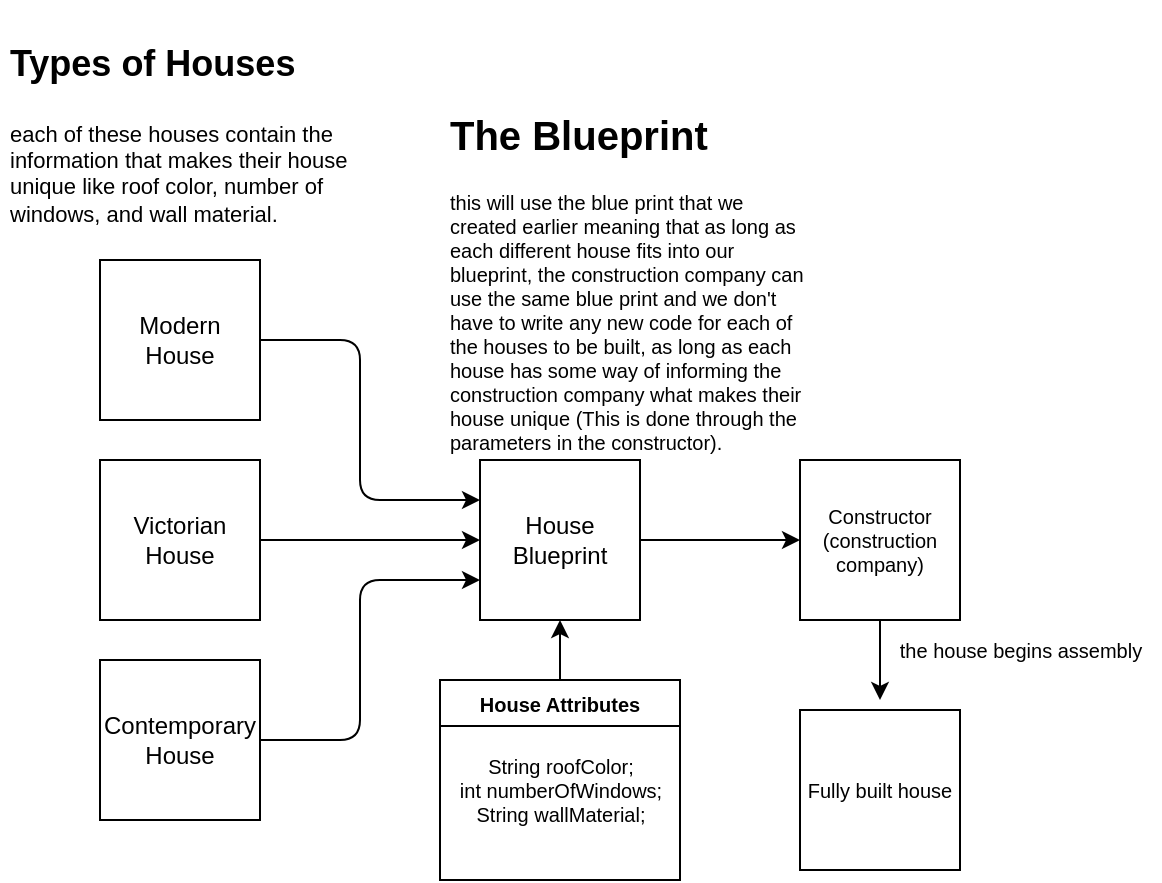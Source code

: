 <mxfile>
    <diagram id="vIq7jO7axiMm3paLur8q" name="Page-1">
        <mxGraphModel dx="591" dy="253" grid="1" gridSize="10" guides="1" tooltips="1" connect="1" arrows="1" fold="1" page="1" pageScale="1" pageWidth="850" pageHeight="1100" math="0" shadow="0">
            <root>
                <mxCell id="0"/>
                <mxCell id="1" parent="0"/>
                <mxCell id="13" style="edgeStyle=none;html=1;exitX=1;exitY=0.5;exitDx=0;exitDy=0;entryX=0;entryY=0.25;entryDx=0;entryDy=0;" parent="1" source="2" target="9" edge="1">
                    <mxGeometry relative="1" as="geometry">
                        <Array as="points">
                            <mxPoint x="400" y="340"/>
                            <mxPoint x="400" y="420"/>
                        </Array>
                    </mxGeometry>
                </mxCell>
                <mxCell id="2" value="" style="whiteSpace=wrap;html=1;aspect=fixed;" parent="1" vertex="1">
                    <mxGeometry x="270" y="300" width="80" height="80" as="geometry"/>
                </mxCell>
                <mxCell id="3" value="Modern House" style="text;html=1;strokeColor=none;fillColor=none;align=center;verticalAlign=middle;whiteSpace=wrap;rounded=0;" parent="1" vertex="1">
                    <mxGeometry x="280" y="325" width="60" height="30" as="geometry"/>
                </mxCell>
                <mxCell id="12" style="edgeStyle=none;html=1;exitX=1;exitY=0.5;exitDx=0;exitDy=0;entryX=0;entryY=0.5;entryDx=0;entryDy=0;" parent="1" source="4" target="9" edge="1">
                    <mxGeometry relative="1" as="geometry"/>
                </mxCell>
                <mxCell id="4" value="" style="whiteSpace=wrap;html=1;aspect=fixed;" parent="1" vertex="1">
                    <mxGeometry x="270" y="400" width="80" height="80" as="geometry"/>
                </mxCell>
                <mxCell id="5" value="Victorian&lt;br&gt;House" style="text;html=1;strokeColor=none;fillColor=none;align=center;verticalAlign=middle;whiteSpace=wrap;rounded=0;" parent="1" vertex="1">
                    <mxGeometry x="280" y="425" width="60" height="30" as="geometry"/>
                </mxCell>
                <mxCell id="11" style="edgeStyle=none;html=1;exitX=1;exitY=0.5;exitDx=0;exitDy=0;entryX=0;entryY=0.75;entryDx=0;entryDy=0;" parent="1" source="6" target="9" edge="1">
                    <mxGeometry relative="1" as="geometry">
                        <mxPoint x="400" y="470" as="targetPoint"/>
                        <Array as="points">
                            <mxPoint x="400" y="540"/>
                            <mxPoint x="400" y="460"/>
                        </Array>
                    </mxGeometry>
                </mxCell>
                <mxCell id="6" value="" style="whiteSpace=wrap;html=1;aspect=fixed;" parent="1" vertex="1">
                    <mxGeometry x="270" y="500" width="80" height="80" as="geometry"/>
                </mxCell>
                <mxCell id="7" value="Contemporary&lt;br&gt;House" style="text;html=1;strokeColor=none;fillColor=none;align=center;verticalAlign=middle;whiteSpace=wrap;rounded=0;" parent="1" vertex="1">
                    <mxGeometry x="280" y="525" width="60" height="30" as="geometry"/>
                </mxCell>
                <mxCell id="16" style="edgeStyle=none;html=1;exitX=1;exitY=0.5;exitDx=0;exitDy=0;fontSize=10;" parent="1" source="9" target="17" edge="1">
                    <mxGeometry relative="1" as="geometry">
                        <mxPoint x="620" y="440" as="targetPoint"/>
                    </mxGeometry>
                </mxCell>
                <mxCell id="21" style="edgeStyle=none;html=1;exitX=0.5;exitY=0;exitDx=0;exitDy=0;entryX=0.5;entryY=1;entryDx=0;entryDy=0;fontSize=10;" parent="1" source="18" target="9" edge="1">
                    <mxGeometry relative="1" as="geometry"/>
                </mxCell>
                <mxCell id="9" value="" style="whiteSpace=wrap;html=1;aspect=fixed;" parent="1" vertex="1">
                    <mxGeometry x="460" y="400" width="80" height="80" as="geometry"/>
                </mxCell>
                <mxCell id="10" value="House&lt;br&gt;Blueprint&lt;br&gt;" style="text;html=1;strokeColor=none;fillColor=none;align=center;verticalAlign=middle;whiteSpace=wrap;rounded=0;" parent="1" vertex="1">
                    <mxGeometry x="470" y="425" width="60" height="30" as="geometry"/>
                </mxCell>
                <mxCell id="14" value="&lt;h1&gt;&lt;font style=&quot;font-size: 18px;&quot;&gt;Types of Houses&lt;/font&gt;&lt;/h1&gt;&lt;div style=&quot;font-size: 11px;&quot;&gt;&lt;font style=&quot;font-size: 11px;&quot;&gt;each of these houses contain the information that makes their house unique like roof color, number of windows, and wall material.&lt;/font&gt;&lt;/div&gt;&lt;div style=&quot;font-size: 11px;&quot;&gt;&lt;br&gt;&lt;/div&gt;" style="text;html=1;strokeColor=none;fillColor=none;spacing=5;spacingTop=-20;whiteSpace=wrap;overflow=hidden;rounded=0;" parent="1" vertex="1">
                    <mxGeometry x="220" y="180" width="180" height="130" as="geometry"/>
                </mxCell>
                <mxCell id="15" value="&lt;h1&gt;&lt;span style=&quot;background-color: initial;&quot;&gt;&lt;font style=&quot;font-size: 20px;&quot;&gt;The Blueprint&lt;/font&gt;&lt;/span&gt;&lt;/h1&gt;&lt;div style=&quot;font-size: 10px;&quot;&gt;&lt;font style=&quot;font-size: 10px;&quot;&gt;this will use the blue print that we created earlier meaning that as long as each different house fits into our blueprint, the construction company can use the same blue print and we don't have to write any new code for each of the houses to be built, as long as each house has some way of informing the construction company what makes their house unique (This is done through the parameters in the constructor).&lt;/font&gt;&lt;/div&gt;&lt;div style=&quot;font-size: 10px;&quot;&gt;&lt;font style=&quot;font-size: 10px;&quot;&gt;&lt;br&gt;&lt;/font&gt;&lt;/div&gt;&lt;div style=&quot;font-size: 10px;&quot;&gt;&lt;span style=&quot;background-color: initial; font-size: 10px;&quot;&gt;&lt;font style=&quot;font-size: 20px;&quot;&gt;&lt;br&gt;&lt;/font&gt;&lt;/span&gt;&lt;/div&gt;" style="text;html=1;strokeColor=none;fillColor=none;spacing=5;spacingTop=-20;whiteSpace=wrap;overflow=hidden;rounded=0;fontSize=11;" parent="1" vertex="1">
                    <mxGeometry x="440" y="220" width="190" height="180" as="geometry"/>
                </mxCell>
                <mxCell id="23" style="edgeStyle=none;html=1;exitX=0.5;exitY=1;exitDx=0;exitDy=0;fontSize=10;" parent="1" source="17" edge="1">
                    <mxGeometry relative="1" as="geometry">
                        <mxPoint x="660" y="520" as="targetPoint"/>
                    </mxGeometry>
                </mxCell>
                <mxCell id="17" value="Constructor&lt;br&gt;(construction company)" style="whiteSpace=wrap;html=1;aspect=fixed;fontSize=10;" parent="1" vertex="1">
                    <mxGeometry x="620" y="400" width="80" height="80" as="geometry"/>
                </mxCell>
                <mxCell id="18" value="House Attributes" style="swimlane;whiteSpace=wrap;html=1;fontSize=10;" parent="1" vertex="1">
                    <mxGeometry x="440" y="510" width="120" height="100" as="geometry">
                        <mxRectangle x="440" y="510" width="120" height="30" as="alternateBounds"/>
                    </mxGeometry>
                </mxCell>
                <mxCell id="20" value="String roofColor;&lt;br&gt;int numberOfWindows;&lt;br&gt;String wallMaterial;" style="text;html=1;align=center;verticalAlign=middle;resizable=0;points=[];autosize=1;strokeColor=none;fillColor=none;fontSize=10;" parent="18" vertex="1">
                    <mxGeometry y="30" width="120" height="50" as="geometry"/>
                </mxCell>
                <mxCell id="24" value="Fully built house&lt;br&gt;" style="whiteSpace=wrap;html=1;aspect=fixed;fontSize=10;" parent="1" vertex="1">
                    <mxGeometry x="620" y="525" width="80" height="80" as="geometry"/>
                </mxCell>
                <mxCell id="28" value="the house begins assembly" style="text;html=1;align=center;verticalAlign=middle;resizable=0;points=[];autosize=1;strokeColor=none;fillColor=none;fontSize=10;" parent="1" vertex="1">
                    <mxGeometry x="660" y="480" width="140" height="30" as="geometry"/>
                </mxCell>
            </root>
        </mxGraphModel>
    </diagram>
</mxfile>